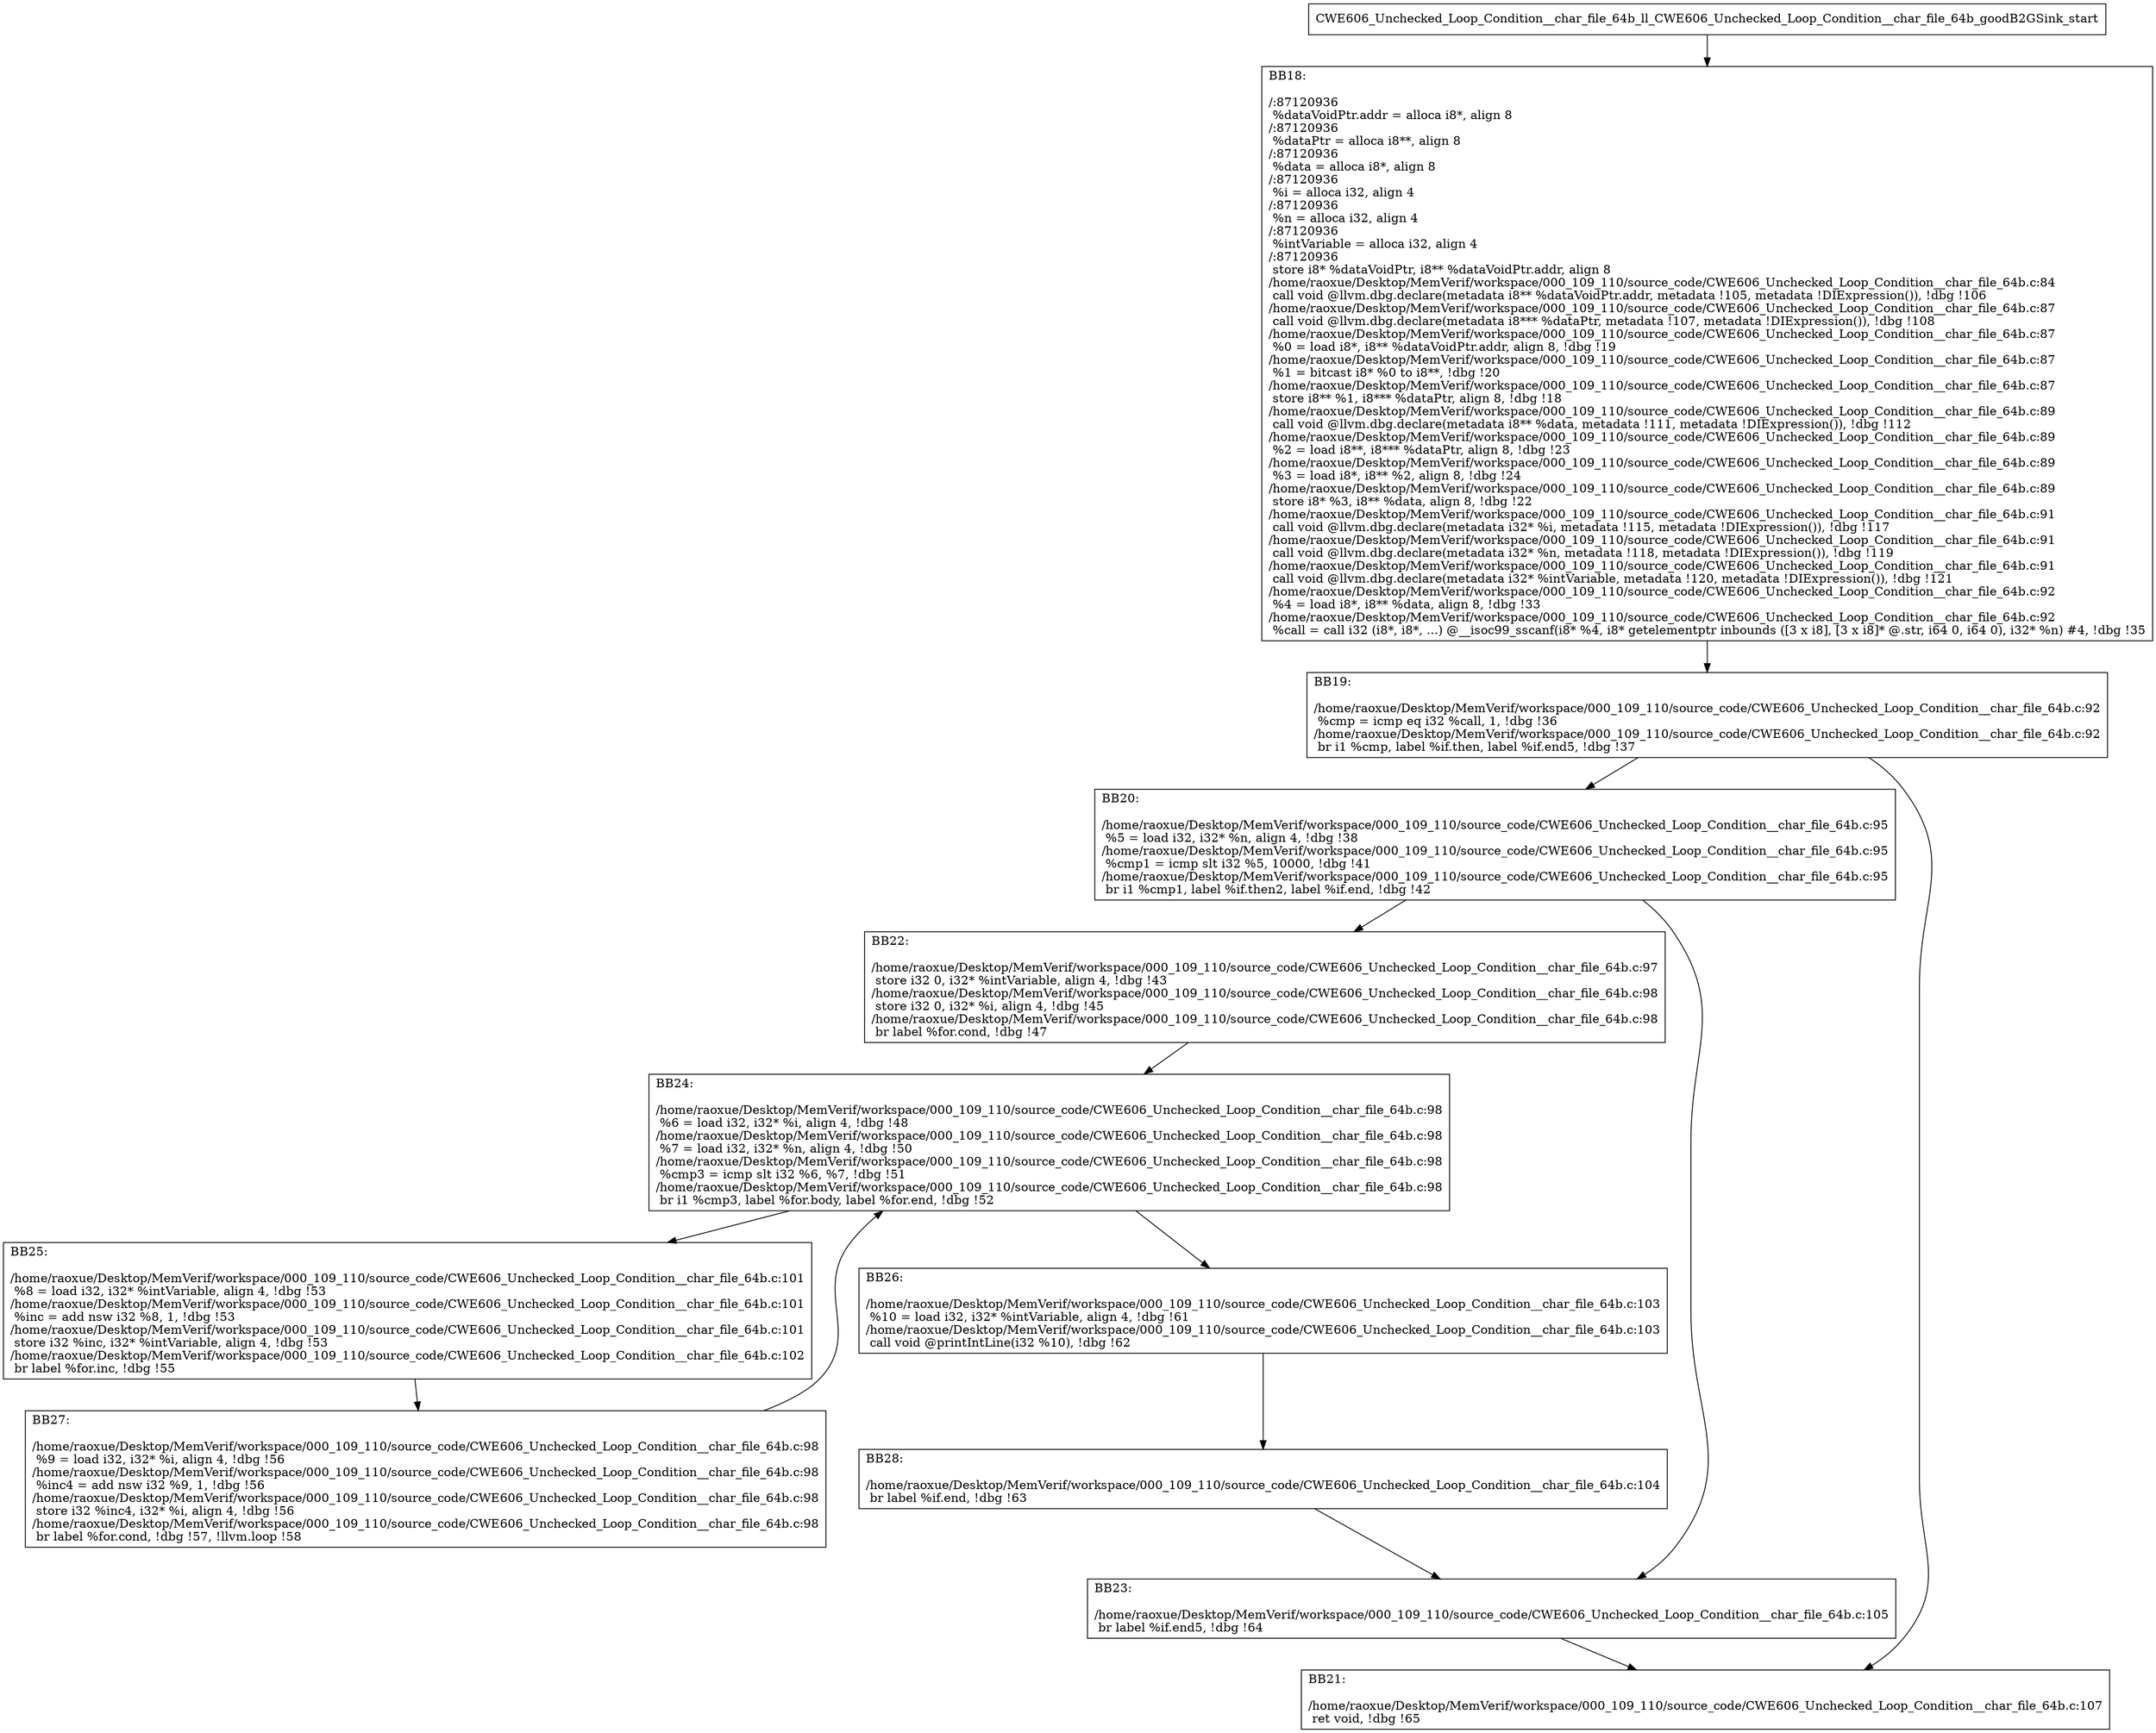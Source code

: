 digraph "CFG for'CWE606_Unchecked_Loop_Condition__char_file_64b_ll_CWE606_Unchecked_Loop_Condition__char_file_64b_goodB2GSink' function" {
	BBCWE606_Unchecked_Loop_Condition__char_file_64b_ll_CWE606_Unchecked_Loop_Condition__char_file_64b_goodB2GSink_start[shape=record,label="{CWE606_Unchecked_Loop_Condition__char_file_64b_ll_CWE606_Unchecked_Loop_Condition__char_file_64b_goodB2GSink_start}"];
	BBCWE606_Unchecked_Loop_Condition__char_file_64b_ll_CWE606_Unchecked_Loop_Condition__char_file_64b_goodB2GSink_start-> CWE606_Unchecked_Loop_Condition__char_file_64b_ll_CWE606_Unchecked_Loop_Condition__char_file_64b_goodB2GSinkBB18;
	CWE606_Unchecked_Loop_Condition__char_file_64b_ll_CWE606_Unchecked_Loop_Condition__char_file_64b_goodB2GSinkBB18 [shape=record, label="{BB18:\l\l/:87120936\l
  %dataVoidPtr.addr = alloca i8*, align 8\l
/:87120936\l
  %dataPtr = alloca i8**, align 8\l
/:87120936\l
  %data = alloca i8*, align 8\l
/:87120936\l
  %i = alloca i32, align 4\l
/:87120936\l
  %n = alloca i32, align 4\l
/:87120936\l
  %intVariable = alloca i32, align 4\l
/:87120936\l
  store i8* %dataVoidPtr, i8** %dataVoidPtr.addr, align 8\l
/home/raoxue/Desktop/MemVerif/workspace/000_109_110/source_code/CWE606_Unchecked_Loop_Condition__char_file_64b.c:84\l
  call void @llvm.dbg.declare(metadata i8** %dataVoidPtr.addr, metadata !105, metadata !DIExpression()), !dbg !106\l
/home/raoxue/Desktop/MemVerif/workspace/000_109_110/source_code/CWE606_Unchecked_Loop_Condition__char_file_64b.c:87\l
  call void @llvm.dbg.declare(metadata i8*** %dataPtr, metadata !107, metadata !DIExpression()), !dbg !108\l
/home/raoxue/Desktop/MemVerif/workspace/000_109_110/source_code/CWE606_Unchecked_Loop_Condition__char_file_64b.c:87\l
  %0 = load i8*, i8** %dataVoidPtr.addr, align 8, !dbg !19\l
/home/raoxue/Desktop/MemVerif/workspace/000_109_110/source_code/CWE606_Unchecked_Loop_Condition__char_file_64b.c:87\l
  %1 = bitcast i8* %0 to i8**, !dbg !20\l
/home/raoxue/Desktop/MemVerif/workspace/000_109_110/source_code/CWE606_Unchecked_Loop_Condition__char_file_64b.c:87\l
  store i8** %1, i8*** %dataPtr, align 8, !dbg !18\l
/home/raoxue/Desktop/MemVerif/workspace/000_109_110/source_code/CWE606_Unchecked_Loop_Condition__char_file_64b.c:89\l
  call void @llvm.dbg.declare(metadata i8** %data, metadata !111, metadata !DIExpression()), !dbg !112\l
/home/raoxue/Desktop/MemVerif/workspace/000_109_110/source_code/CWE606_Unchecked_Loop_Condition__char_file_64b.c:89\l
  %2 = load i8**, i8*** %dataPtr, align 8, !dbg !23\l
/home/raoxue/Desktop/MemVerif/workspace/000_109_110/source_code/CWE606_Unchecked_Loop_Condition__char_file_64b.c:89\l
  %3 = load i8*, i8** %2, align 8, !dbg !24\l
/home/raoxue/Desktop/MemVerif/workspace/000_109_110/source_code/CWE606_Unchecked_Loop_Condition__char_file_64b.c:89\l
  store i8* %3, i8** %data, align 8, !dbg !22\l
/home/raoxue/Desktop/MemVerif/workspace/000_109_110/source_code/CWE606_Unchecked_Loop_Condition__char_file_64b.c:91\l
  call void @llvm.dbg.declare(metadata i32* %i, metadata !115, metadata !DIExpression()), !dbg !117\l
/home/raoxue/Desktop/MemVerif/workspace/000_109_110/source_code/CWE606_Unchecked_Loop_Condition__char_file_64b.c:91\l
  call void @llvm.dbg.declare(metadata i32* %n, metadata !118, metadata !DIExpression()), !dbg !119\l
/home/raoxue/Desktop/MemVerif/workspace/000_109_110/source_code/CWE606_Unchecked_Loop_Condition__char_file_64b.c:91\l
  call void @llvm.dbg.declare(metadata i32* %intVariable, metadata !120, metadata !DIExpression()), !dbg !121\l
/home/raoxue/Desktop/MemVerif/workspace/000_109_110/source_code/CWE606_Unchecked_Loop_Condition__char_file_64b.c:92\l
  %4 = load i8*, i8** %data, align 8, !dbg !33\l
/home/raoxue/Desktop/MemVerif/workspace/000_109_110/source_code/CWE606_Unchecked_Loop_Condition__char_file_64b.c:92\l
  %call = call i32 (i8*, i8*, ...) @__isoc99_sscanf(i8* %4, i8* getelementptr inbounds ([3 x i8], [3 x i8]* @.str, i64 0, i64 0), i32* %n) #4, !dbg !35\l
}"];
	CWE606_Unchecked_Loop_Condition__char_file_64b_ll_CWE606_Unchecked_Loop_Condition__char_file_64b_goodB2GSinkBB18-> CWE606_Unchecked_Loop_Condition__char_file_64b_ll_CWE606_Unchecked_Loop_Condition__char_file_64b_goodB2GSinkBB19;
	CWE606_Unchecked_Loop_Condition__char_file_64b_ll_CWE606_Unchecked_Loop_Condition__char_file_64b_goodB2GSinkBB19 [shape=record, label="{BB19:\l\l/home/raoxue/Desktop/MemVerif/workspace/000_109_110/source_code/CWE606_Unchecked_Loop_Condition__char_file_64b.c:92\l
  %cmp = icmp eq i32 %call, 1, !dbg !36\l
/home/raoxue/Desktop/MemVerif/workspace/000_109_110/source_code/CWE606_Unchecked_Loop_Condition__char_file_64b.c:92\l
  br i1 %cmp, label %if.then, label %if.end5, !dbg !37\l
}"];
	CWE606_Unchecked_Loop_Condition__char_file_64b_ll_CWE606_Unchecked_Loop_Condition__char_file_64b_goodB2GSinkBB19-> CWE606_Unchecked_Loop_Condition__char_file_64b_ll_CWE606_Unchecked_Loop_Condition__char_file_64b_goodB2GSinkBB20;
	CWE606_Unchecked_Loop_Condition__char_file_64b_ll_CWE606_Unchecked_Loop_Condition__char_file_64b_goodB2GSinkBB19-> CWE606_Unchecked_Loop_Condition__char_file_64b_ll_CWE606_Unchecked_Loop_Condition__char_file_64b_goodB2GSinkBB21;
	CWE606_Unchecked_Loop_Condition__char_file_64b_ll_CWE606_Unchecked_Loop_Condition__char_file_64b_goodB2GSinkBB20 [shape=record, label="{BB20:\l\l/home/raoxue/Desktop/MemVerif/workspace/000_109_110/source_code/CWE606_Unchecked_Loop_Condition__char_file_64b.c:95\l
  %5 = load i32, i32* %n, align 4, !dbg !38\l
/home/raoxue/Desktop/MemVerif/workspace/000_109_110/source_code/CWE606_Unchecked_Loop_Condition__char_file_64b.c:95\l
  %cmp1 = icmp slt i32 %5, 10000, !dbg !41\l
/home/raoxue/Desktop/MemVerif/workspace/000_109_110/source_code/CWE606_Unchecked_Loop_Condition__char_file_64b.c:95\l
  br i1 %cmp1, label %if.then2, label %if.end, !dbg !42\l
}"];
	CWE606_Unchecked_Loop_Condition__char_file_64b_ll_CWE606_Unchecked_Loop_Condition__char_file_64b_goodB2GSinkBB20-> CWE606_Unchecked_Loop_Condition__char_file_64b_ll_CWE606_Unchecked_Loop_Condition__char_file_64b_goodB2GSinkBB22;
	CWE606_Unchecked_Loop_Condition__char_file_64b_ll_CWE606_Unchecked_Loop_Condition__char_file_64b_goodB2GSinkBB20-> CWE606_Unchecked_Loop_Condition__char_file_64b_ll_CWE606_Unchecked_Loop_Condition__char_file_64b_goodB2GSinkBB23;
	CWE606_Unchecked_Loop_Condition__char_file_64b_ll_CWE606_Unchecked_Loop_Condition__char_file_64b_goodB2GSinkBB22 [shape=record, label="{BB22:\l\l/home/raoxue/Desktop/MemVerif/workspace/000_109_110/source_code/CWE606_Unchecked_Loop_Condition__char_file_64b.c:97\l
  store i32 0, i32* %intVariable, align 4, !dbg !43\l
/home/raoxue/Desktop/MemVerif/workspace/000_109_110/source_code/CWE606_Unchecked_Loop_Condition__char_file_64b.c:98\l
  store i32 0, i32* %i, align 4, !dbg !45\l
/home/raoxue/Desktop/MemVerif/workspace/000_109_110/source_code/CWE606_Unchecked_Loop_Condition__char_file_64b.c:98\l
  br label %for.cond, !dbg !47\l
}"];
	CWE606_Unchecked_Loop_Condition__char_file_64b_ll_CWE606_Unchecked_Loop_Condition__char_file_64b_goodB2GSinkBB22-> CWE606_Unchecked_Loop_Condition__char_file_64b_ll_CWE606_Unchecked_Loop_Condition__char_file_64b_goodB2GSinkBB24;
	CWE606_Unchecked_Loop_Condition__char_file_64b_ll_CWE606_Unchecked_Loop_Condition__char_file_64b_goodB2GSinkBB24 [shape=record, label="{BB24:\l\l/home/raoxue/Desktop/MemVerif/workspace/000_109_110/source_code/CWE606_Unchecked_Loop_Condition__char_file_64b.c:98\l
  %6 = load i32, i32* %i, align 4, !dbg !48\l
/home/raoxue/Desktop/MemVerif/workspace/000_109_110/source_code/CWE606_Unchecked_Loop_Condition__char_file_64b.c:98\l
  %7 = load i32, i32* %n, align 4, !dbg !50\l
/home/raoxue/Desktop/MemVerif/workspace/000_109_110/source_code/CWE606_Unchecked_Loop_Condition__char_file_64b.c:98\l
  %cmp3 = icmp slt i32 %6, %7, !dbg !51\l
/home/raoxue/Desktop/MemVerif/workspace/000_109_110/source_code/CWE606_Unchecked_Loop_Condition__char_file_64b.c:98\l
  br i1 %cmp3, label %for.body, label %for.end, !dbg !52\l
}"];
	CWE606_Unchecked_Loop_Condition__char_file_64b_ll_CWE606_Unchecked_Loop_Condition__char_file_64b_goodB2GSinkBB24-> CWE606_Unchecked_Loop_Condition__char_file_64b_ll_CWE606_Unchecked_Loop_Condition__char_file_64b_goodB2GSinkBB25;
	CWE606_Unchecked_Loop_Condition__char_file_64b_ll_CWE606_Unchecked_Loop_Condition__char_file_64b_goodB2GSinkBB24-> CWE606_Unchecked_Loop_Condition__char_file_64b_ll_CWE606_Unchecked_Loop_Condition__char_file_64b_goodB2GSinkBB26;
	CWE606_Unchecked_Loop_Condition__char_file_64b_ll_CWE606_Unchecked_Loop_Condition__char_file_64b_goodB2GSinkBB25 [shape=record, label="{BB25:\l\l/home/raoxue/Desktop/MemVerif/workspace/000_109_110/source_code/CWE606_Unchecked_Loop_Condition__char_file_64b.c:101\l
  %8 = load i32, i32* %intVariable, align 4, !dbg !53\l
/home/raoxue/Desktop/MemVerif/workspace/000_109_110/source_code/CWE606_Unchecked_Loop_Condition__char_file_64b.c:101\l
  %inc = add nsw i32 %8, 1, !dbg !53\l
/home/raoxue/Desktop/MemVerif/workspace/000_109_110/source_code/CWE606_Unchecked_Loop_Condition__char_file_64b.c:101\l
  store i32 %inc, i32* %intVariable, align 4, !dbg !53\l
/home/raoxue/Desktop/MemVerif/workspace/000_109_110/source_code/CWE606_Unchecked_Loop_Condition__char_file_64b.c:102\l
  br label %for.inc, !dbg !55\l
}"];
	CWE606_Unchecked_Loop_Condition__char_file_64b_ll_CWE606_Unchecked_Loop_Condition__char_file_64b_goodB2GSinkBB25-> CWE606_Unchecked_Loop_Condition__char_file_64b_ll_CWE606_Unchecked_Loop_Condition__char_file_64b_goodB2GSinkBB27;
	CWE606_Unchecked_Loop_Condition__char_file_64b_ll_CWE606_Unchecked_Loop_Condition__char_file_64b_goodB2GSinkBB27 [shape=record, label="{BB27:\l\l/home/raoxue/Desktop/MemVerif/workspace/000_109_110/source_code/CWE606_Unchecked_Loop_Condition__char_file_64b.c:98\l
  %9 = load i32, i32* %i, align 4, !dbg !56\l
/home/raoxue/Desktop/MemVerif/workspace/000_109_110/source_code/CWE606_Unchecked_Loop_Condition__char_file_64b.c:98\l
  %inc4 = add nsw i32 %9, 1, !dbg !56\l
/home/raoxue/Desktop/MemVerif/workspace/000_109_110/source_code/CWE606_Unchecked_Loop_Condition__char_file_64b.c:98\l
  store i32 %inc4, i32* %i, align 4, !dbg !56\l
/home/raoxue/Desktop/MemVerif/workspace/000_109_110/source_code/CWE606_Unchecked_Loop_Condition__char_file_64b.c:98\l
  br label %for.cond, !dbg !57, !llvm.loop !58\l
}"];
	CWE606_Unchecked_Loop_Condition__char_file_64b_ll_CWE606_Unchecked_Loop_Condition__char_file_64b_goodB2GSinkBB27-> CWE606_Unchecked_Loop_Condition__char_file_64b_ll_CWE606_Unchecked_Loop_Condition__char_file_64b_goodB2GSinkBB24;
	CWE606_Unchecked_Loop_Condition__char_file_64b_ll_CWE606_Unchecked_Loop_Condition__char_file_64b_goodB2GSinkBB26 [shape=record, label="{BB26:\l\l/home/raoxue/Desktop/MemVerif/workspace/000_109_110/source_code/CWE606_Unchecked_Loop_Condition__char_file_64b.c:103\l
  %10 = load i32, i32* %intVariable, align 4, !dbg !61\l
/home/raoxue/Desktop/MemVerif/workspace/000_109_110/source_code/CWE606_Unchecked_Loop_Condition__char_file_64b.c:103\l
  call void @printIntLine(i32 %10), !dbg !62\l
}"];
	CWE606_Unchecked_Loop_Condition__char_file_64b_ll_CWE606_Unchecked_Loop_Condition__char_file_64b_goodB2GSinkBB26-> CWE606_Unchecked_Loop_Condition__char_file_64b_ll_CWE606_Unchecked_Loop_Condition__char_file_64b_goodB2GSinkBB28;
	CWE606_Unchecked_Loop_Condition__char_file_64b_ll_CWE606_Unchecked_Loop_Condition__char_file_64b_goodB2GSinkBB28 [shape=record, label="{BB28:\l\l/home/raoxue/Desktop/MemVerif/workspace/000_109_110/source_code/CWE606_Unchecked_Loop_Condition__char_file_64b.c:104\l
  br label %if.end, !dbg !63\l
}"];
	CWE606_Unchecked_Loop_Condition__char_file_64b_ll_CWE606_Unchecked_Loop_Condition__char_file_64b_goodB2GSinkBB28-> CWE606_Unchecked_Loop_Condition__char_file_64b_ll_CWE606_Unchecked_Loop_Condition__char_file_64b_goodB2GSinkBB23;
	CWE606_Unchecked_Loop_Condition__char_file_64b_ll_CWE606_Unchecked_Loop_Condition__char_file_64b_goodB2GSinkBB23 [shape=record, label="{BB23:\l\l/home/raoxue/Desktop/MemVerif/workspace/000_109_110/source_code/CWE606_Unchecked_Loop_Condition__char_file_64b.c:105\l
  br label %if.end5, !dbg !64\l
}"];
	CWE606_Unchecked_Loop_Condition__char_file_64b_ll_CWE606_Unchecked_Loop_Condition__char_file_64b_goodB2GSinkBB23-> CWE606_Unchecked_Loop_Condition__char_file_64b_ll_CWE606_Unchecked_Loop_Condition__char_file_64b_goodB2GSinkBB21;
	CWE606_Unchecked_Loop_Condition__char_file_64b_ll_CWE606_Unchecked_Loop_Condition__char_file_64b_goodB2GSinkBB21 [shape=record, label="{BB21:\l\l/home/raoxue/Desktop/MemVerif/workspace/000_109_110/source_code/CWE606_Unchecked_Loop_Condition__char_file_64b.c:107\l
  ret void, !dbg !65\l
}"];
}
